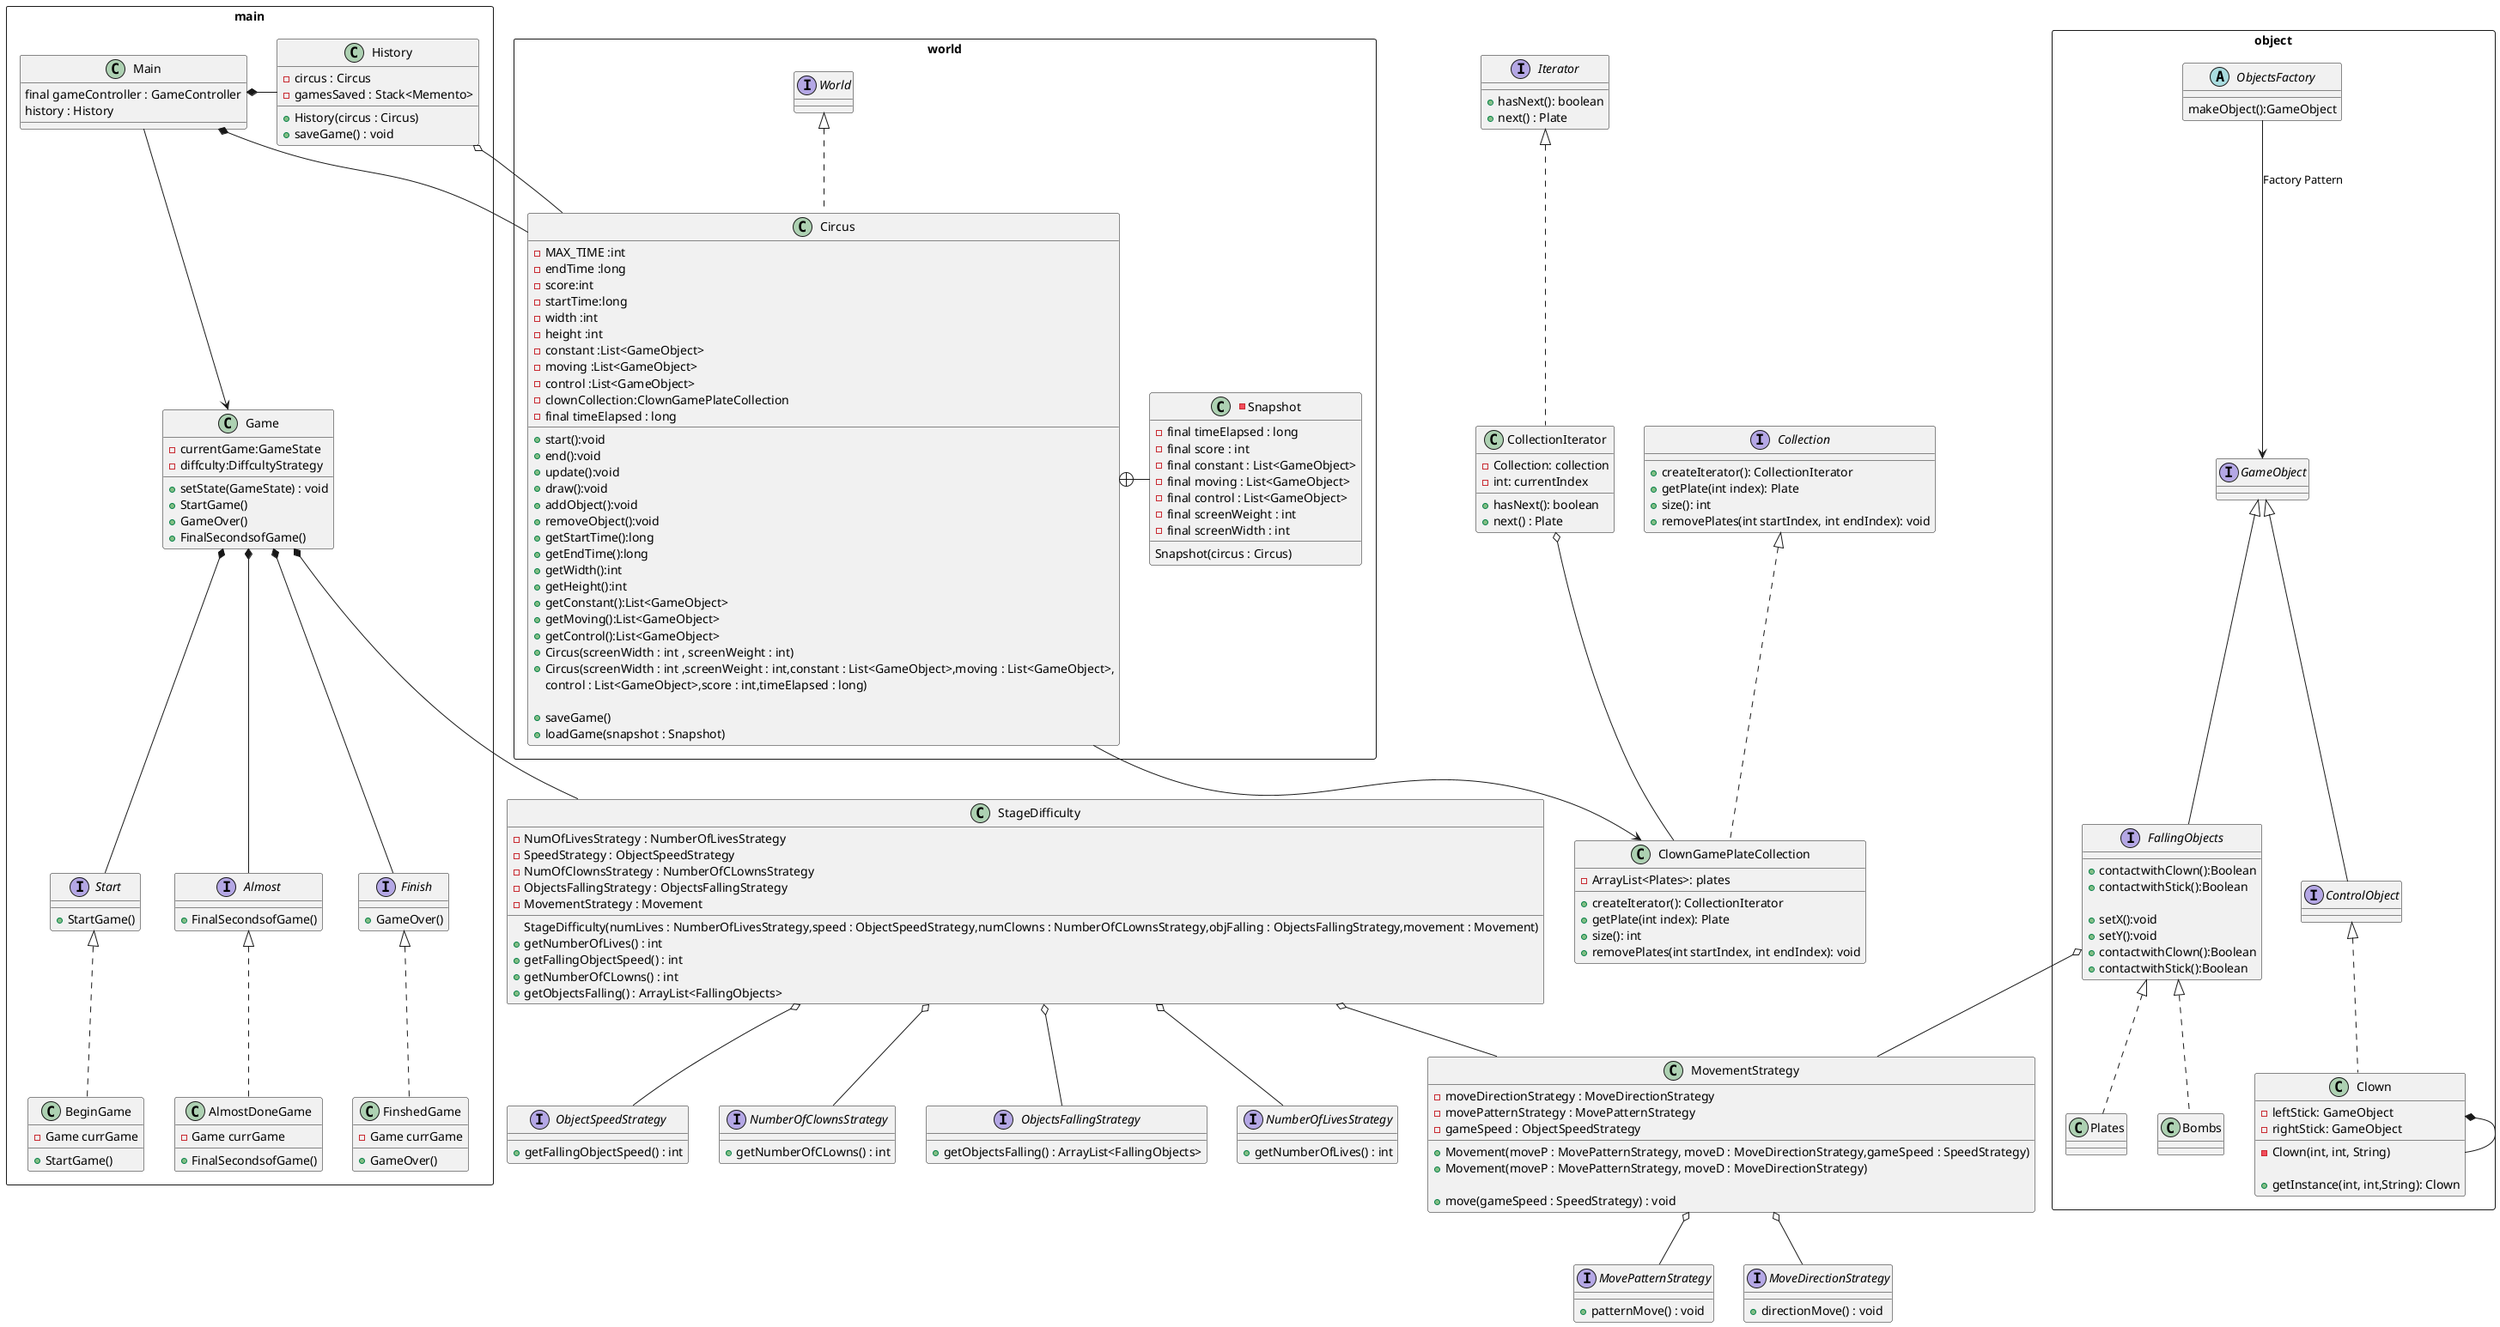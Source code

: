 @startuml Game
package object <<Rectangle>>{
    abstract class ObjectsFactory{
    makeObject():GameObject
}

interface FallingObjects implements GameObject{
    +contactwithClown():Boolean
    +contactwithStick():Boolean

  /'  -moveStrategy:MovementStrategy'/     /' change1 la2 we remove this cuz we send obj to move'/
    +setX():void
    +setY():void
    +contactwithClown():Boolean
    +contactwithStick():Boolean
}
class Plates implements FallingObjects{

}

class Bombs implements FallingObjects{

}
class Clown{
    -leftStick: GameObject
    -rightStick: GameObject

    -Clown(int, int, String)

    +getInstance(int, int,String): Clown
}

class Clown implements ControlObject{}
Clown *- Clown
interface ControlObject implements GameObject{}



ObjectsFactory --> GameObject:Factory Pattern


}
class MovementStrategy{
    -moveDirectionStrategy : MoveDirectionStrategy
    -movePatternStrategy : MovePatternStrategy
    -gameSpeed : ObjectSpeedStrategy
    +Movement(moveP : MovePatternStrategy, moveD : MoveDirectionStrategy,gameSpeed : SpeedStrategy)
    +Movement(moveP : MovePatternStrategy, moveD : MoveDirectionStrategy) 
    /'second constructor to make a movement without speed aka difault speed?'/

    +move(gameSpeed : SpeedStrategy) : void
}


interface MovePatternStrategy { 
    +patternMove() : void
}


interface MoveDirectionStrategy{
    +directionMove() : void
}



MovementStrategy o-- MoveDirectionStrategy
MovementStrategy o-- MovePatternStrategy




FallingObjects o-- MovementStrategy /'change1 prolly gone'/
package world <<Rectangle>>{
    /'Originator'/
    class Circus implements World{
        -MAX_TIME :int
        -endTime :long 
        -score:int
        -startTime:long
        -width :int
        -height :int
        -constant :List<GameObject>
        -moving :List<GameObject>
        -control :List<GameObject>
        -clownCollection:ClownGamePlateCollection
        +start():void
        +end():void
        +update():void
        +draw():void
        +addObject():void
        +removeObject():void
        +getStartTime():long
        +getEndTime():long
        +getWidth():int
        +getHeight():int
        +getConstant():List<GameObject>
        +getMoving():List<GameObject>
        +getControl():List<GameObject>
        -final timeElapsed : long

        +Circus(screenWidth : int , screenWeight : int)
        +Circus(screenWidth : int ,screenWeight : int,constant : List<GameObject>,moving : List<GameObject>,
        control : List<GameObject>,score : int,timeElapsed : long)
        
        +saveGame()
        +loadGame(snapshot : Snapshot)
    }
    
     /'Memento'/
    -class Snapshot{
        -final timeElapsed : long
        -final score : int
        -final constant : List<GameObject>
        -final moving : List<GameObject>
        -final control : List<GameObject>
        -final screenWeight : int
        -final screenWidth : int 

        Snapshot(circus : Circus)
    }
    
    

}
package main <<Rectangle>>{
    class Main{
        final gameController : GameController
        history : History
    }
    class Game {
     - currentGame:GameState
     -diffculty:DiffcultyStrategy
    + setState(GameState) : void
    + StartGame()
    + GameOver()
    + FinalSecondsofGame()
}

/'caretaker is history'/
class History{
    -circus : Circus
    -gamesSaved : Stack<Memento>

    +History(circus : Circus)
    +saveGame() : void
}


interface Start { 
    +StartGame()
    
}
interface Almost { 
    
    +FinalSecondsofGame()
    
}
interface Finish { 
    
    +GameOver()
}

class BeginGame implements Start{ 
    -Game currGame
    +StartGame()
   
}

class AlmostDoneGame implements Almost{
    -Game currGame
    +FinalSecondsofGame()
   
}

class FinshedGame implements Finish{
    -Game currGame
   
    +GameOver()
}

Game *-- Start
Game *-- Almost
Game *-- Finish
Main --> Game

Circus +- Snapshot
History o-- Circus  
Main *- History
Main *-- Circus


}
class StageDifficulty{
    -NumOfLivesStrategy : NumberOfLivesStrategy
    -SpeedStrategy : ObjectSpeedStrategy
    -NumOfClownsStrategy : NumberOfCLownsStrategy
    -ObjectsFallingStrategy : ObjectsFallingStrategy
    -MovementStrategy : Movement
/'gow to make it diff lines?'/
    StageDifficulty(numLives : NumberOfLivesStrategy,speed : ObjectSpeedStrategy,numClowns : NumberOfCLownsStrategy,objFalling : ObjectsFallingStrategy,movement : Movement)
                    /'movement sent with movementD and movementP'/
                    /'Speed made in construcotr'/
    +getNumberOfLives() : int
    +getFallingObjectSpeed() : int
    +getNumberOfCLowns() : int
    +getObjectsFalling() : ArrayList<FallingObjects>  
}
interface NumberOfLivesStrategy{
    +getNumberOfLives() : int
} 

interface ObjectSpeedStrategy {
    +getFallingObjectSpeed() : int
}

interface NumberOfClownsStrategy {
    +getNumberOfCLowns() : int
}

interface ObjectsFallingStrategy {
    +getObjectsFalling() : ArrayList<FallingObjects>  
}



StageDifficulty o-- MovementStrategy
StageDifficulty o-- NumberOfLivesStrategy
StageDifficulty o-- ObjectSpeedStrategy
StageDifficulty o-- NumberOfClownsStrategy
StageDifficulty o-- ObjectsFallingStrategy
Game *-- StageDifficulty

interface Iterator { 
    +hasNext(): boolean
    +next() : Plate
}

class CollectionIterator { 
    -Collection: collection
    -int: currentIndex

    +hasNext(): boolean
    +next() : Plate
}

interface Collection{
    
    +createIterator(): CollectionIterator 
    +getPlate(int index): Plate
    +size(): int 
    +removePlates(int startIndex, int endIndex): void 
}

class ClownGamePlateCollection{
    -ArrayList<Plates>: plates



    +createIterator(): CollectionIterator 
    +getPlate(int index): Plate
    +size(): int 
    +removePlates(int startIndex, int endIndex): void 
}



Iterator <|.. CollectionIterator
Collection <|.. ClownGamePlateCollection

CollectionIterator o-- ClownGamePlateCollection

Circus --> ClownGamePlateCollection



@enduml
